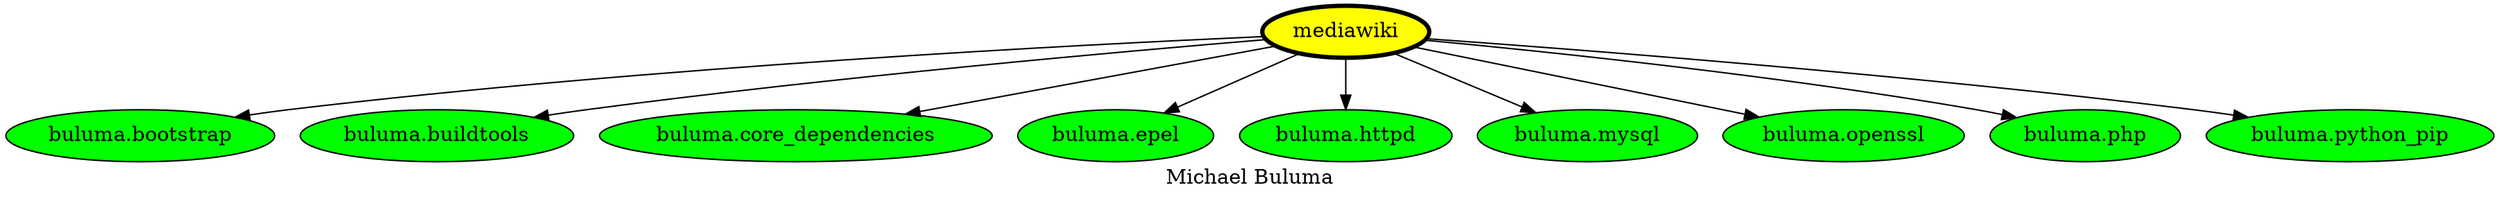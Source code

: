 digraph PhiloDilemma {
  label = "Michael Buluma" ;
  overlap=false
  {
    "mediawiki" [fillcolor=yellow style=filled penwidth=3]
    "buluma.bootstrap" [fillcolor=green style=filled]
    "buluma.buildtools" [fillcolor=green style=filled]
    "buluma.core_dependencies" [fillcolor=green style=filled]
    "buluma.epel" [fillcolor=green style=filled]
    "buluma.httpd" [fillcolor=green style=filled]
    "buluma.mysql" [fillcolor=green style=filled]
    "buluma.openssl" [fillcolor=green style=filled]
    "buluma.php" [fillcolor=green style=filled]
    "buluma.python_pip" [fillcolor=green style=filled]
  }
  "mediawiki" -> "buluma.bootstrap"
  "mediawiki" -> "buluma.buildtools"
  "mediawiki" -> "buluma.core_dependencies"
  "mediawiki" -> "buluma.epel"
  "mediawiki" -> "buluma.httpd"
  "mediawiki" -> "buluma.mysql"
  "mediawiki" -> "buluma.openssl"
  "mediawiki" -> "buluma.php"
  "mediawiki" -> "buluma.python_pip"
}
